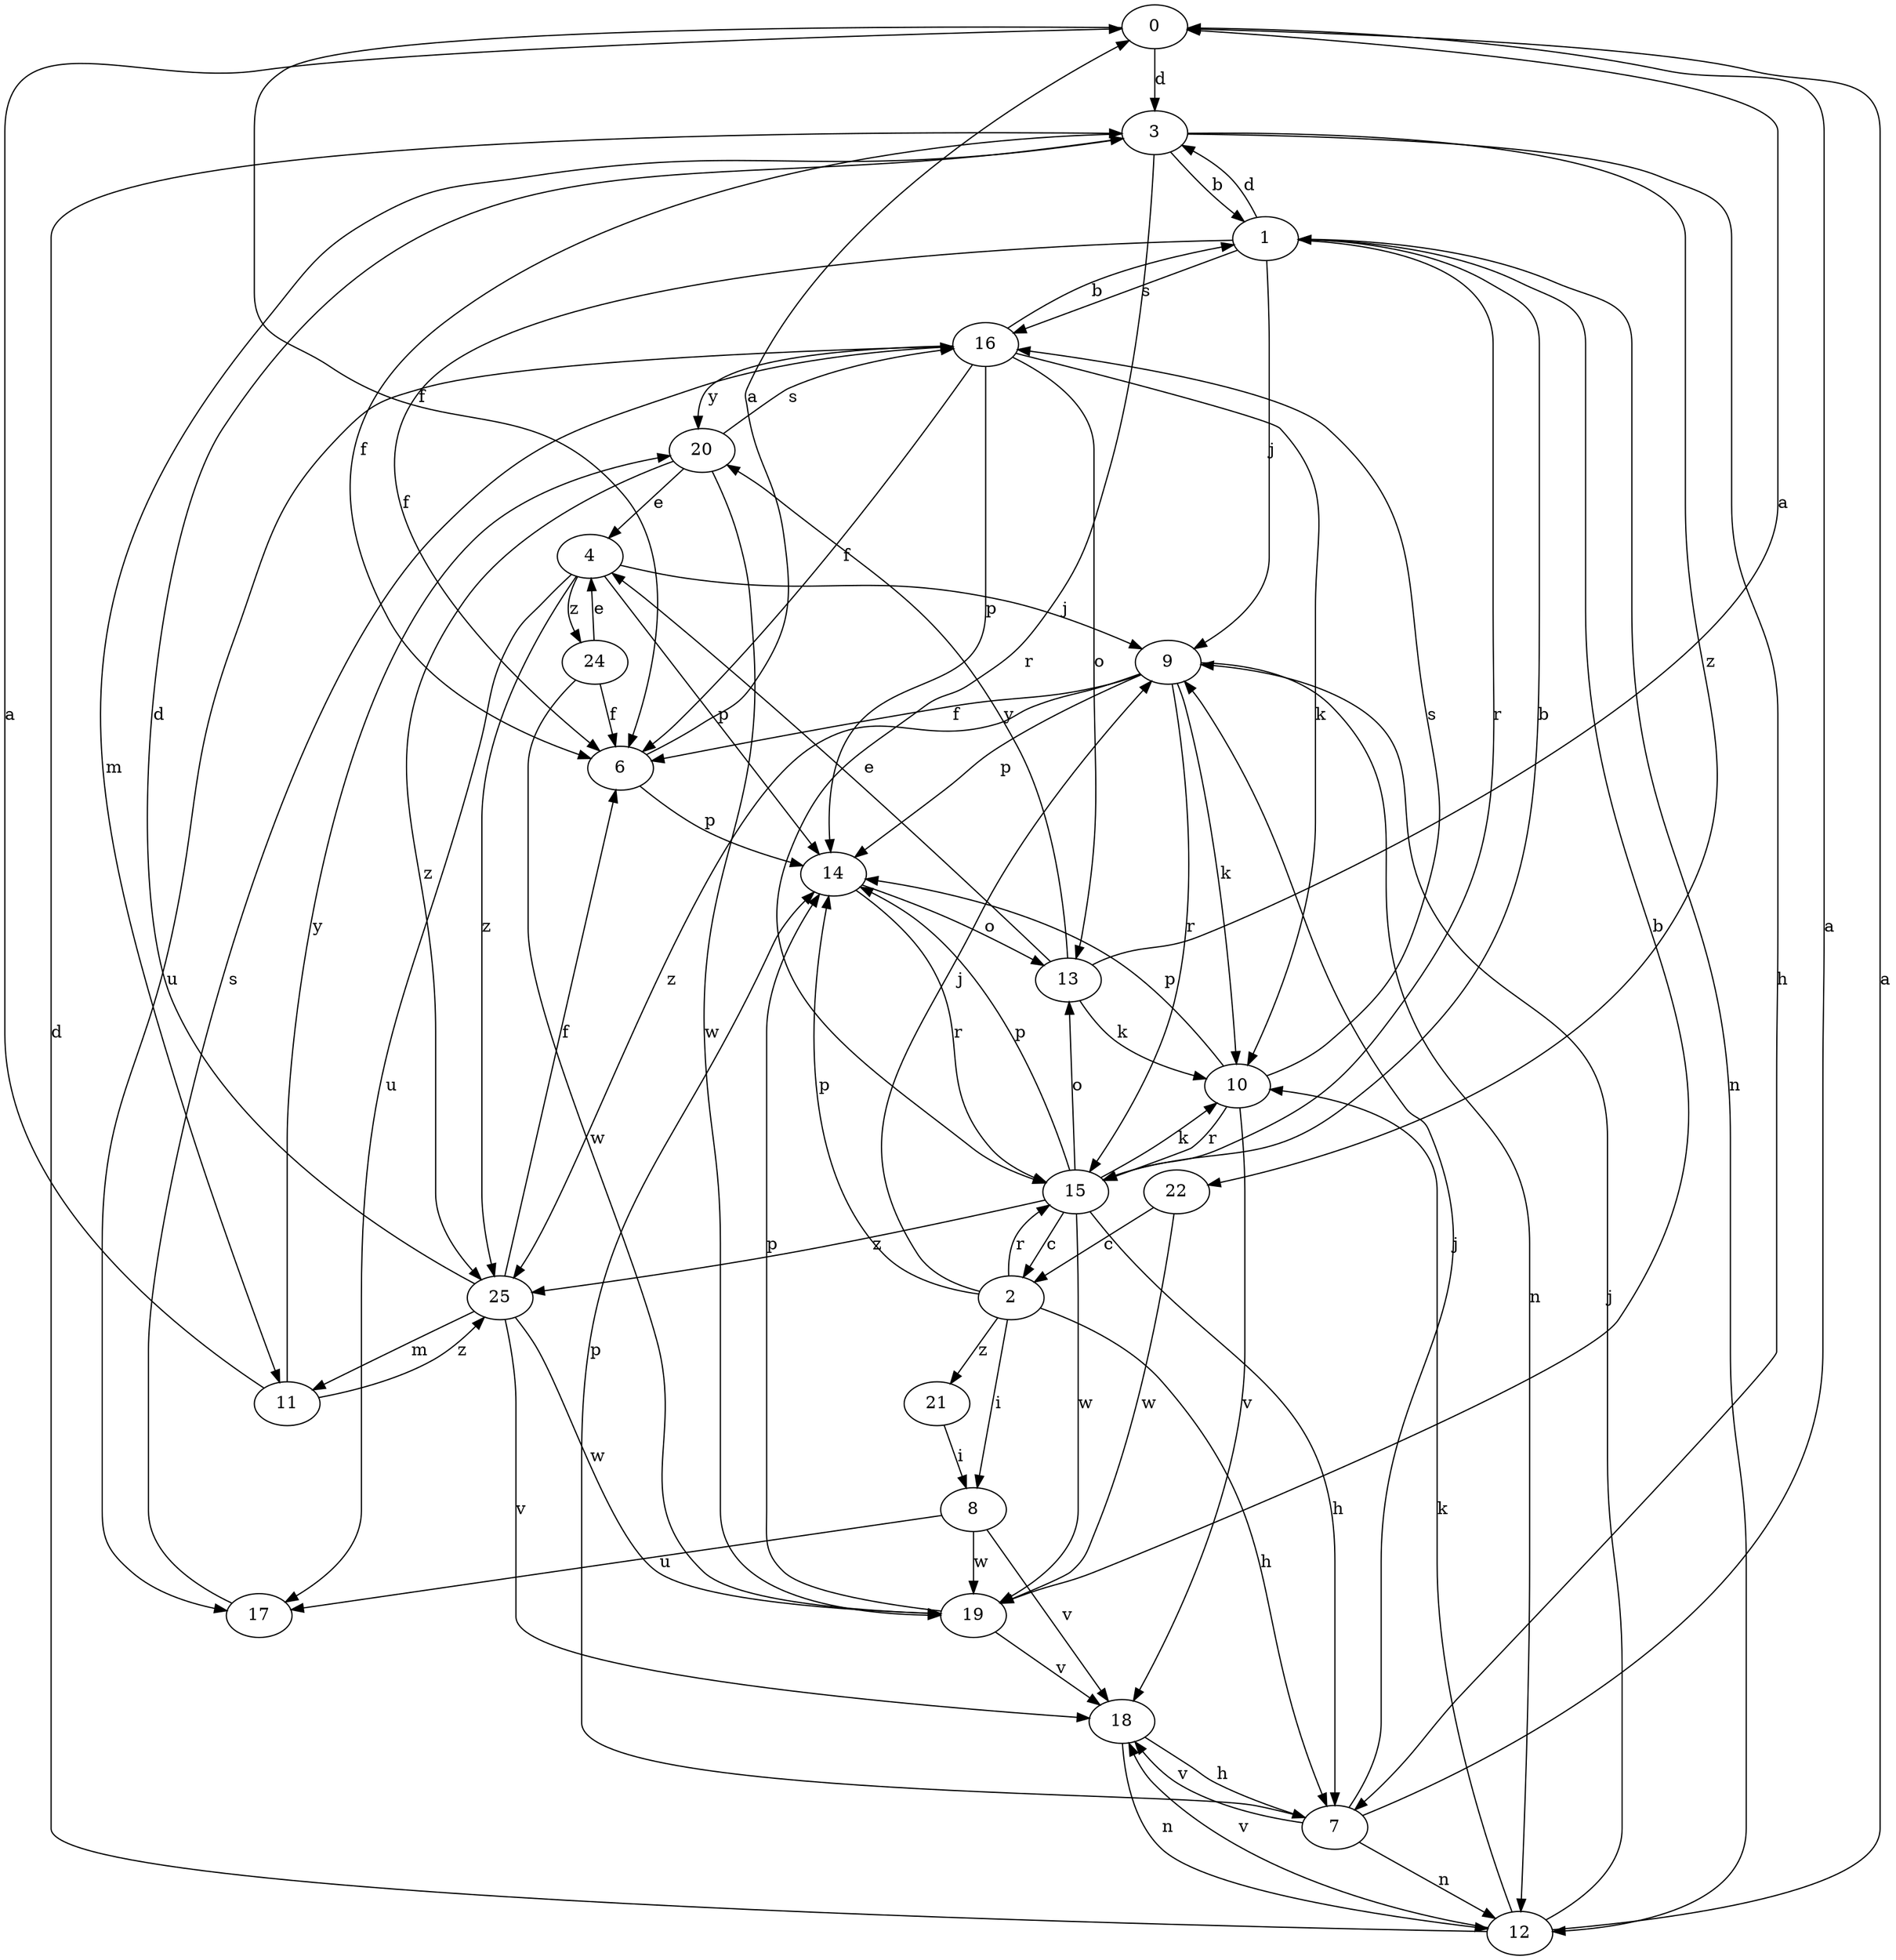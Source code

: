 strict digraph  {
0;
1;
2;
3;
4;
6;
7;
8;
9;
10;
11;
12;
13;
14;
15;
16;
17;
18;
19;
20;
21;
22;
24;
25;
0 -> 3  [label=d];
0 -> 6  [label=f];
1 -> 3  [label=d];
1 -> 6  [label=f];
1 -> 9  [label=j];
1 -> 12  [label=n];
1 -> 15  [label=r];
1 -> 16  [label=s];
2 -> 7  [label=h];
2 -> 8  [label=i];
2 -> 9  [label=j];
2 -> 14  [label=p];
2 -> 15  [label=r];
2 -> 21  [label=z];
3 -> 1  [label=b];
3 -> 6  [label=f];
3 -> 7  [label=h];
3 -> 11  [label=m];
3 -> 15  [label=r];
3 -> 22  [label=z];
4 -> 9  [label=j];
4 -> 14  [label=p];
4 -> 17  [label=u];
4 -> 24  [label=z];
4 -> 25  [label=z];
6 -> 0  [label=a];
6 -> 14  [label=p];
7 -> 0  [label=a];
7 -> 9  [label=j];
7 -> 12  [label=n];
7 -> 14  [label=p];
7 -> 18  [label=v];
8 -> 17  [label=u];
8 -> 18  [label=v];
8 -> 19  [label=w];
9 -> 6  [label=f];
9 -> 10  [label=k];
9 -> 12  [label=n];
9 -> 14  [label=p];
9 -> 15  [label=r];
9 -> 25  [label=z];
10 -> 14  [label=p];
10 -> 15  [label=r];
10 -> 16  [label=s];
10 -> 18  [label=v];
11 -> 0  [label=a];
11 -> 20  [label=y];
11 -> 25  [label=z];
12 -> 0  [label=a];
12 -> 3  [label=d];
12 -> 9  [label=j];
12 -> 10  [label=k];
12 -> 18  [label=v];
13 -> 0  [label=a];
13 -> 4  [label=e];
13 -> 10  [label=k];
13 -> 20  [label=y];
14 -> 13  [label=o];
14 -> 15  [label=r];
15 -> 1  [label=b];
15 -> 2  [label=c];
15 -> 7  [label=h];
15 -> 10  [label=k];
15 -> 13  [label=o];
15 -> 14  [label=p];
15 -> 19  [label=w];
15 -> 25  [label=z];
16 -> 1  [label=b];
16 -> 6  [label=f];
16 -> 10  [label=k];
16 -> 13  [label=o];
16 -> 14  [label=p];
16 -> 17  [label=u];
16 -> 20  [label=y];
17 -> 16  [label=s];
18 -> 7  [label=h];
18 -> 12  [label=n];
19 -> 1  [label=b];
19 -> 14  [label=p];
19 -> 18  [label=v];
20 -> 4  [label=e];
20 -> 16  [label=s];
20 -> 19  [label=w];
20 -> 25  [label=z];
21 -> 8  [label=i];
22 -> 2  [label=c];
22 -> 19  [label=w];
24 -> 4  [label=e];
24 -> 6  [label=f];
24 -> 19  [label=w];
25 -> 3  [label=d];
25 -> 6  [label=f];
25 -> 11  [label=m];
25 -> 18  [label=v];
25 -> 19  [label=w];
}
